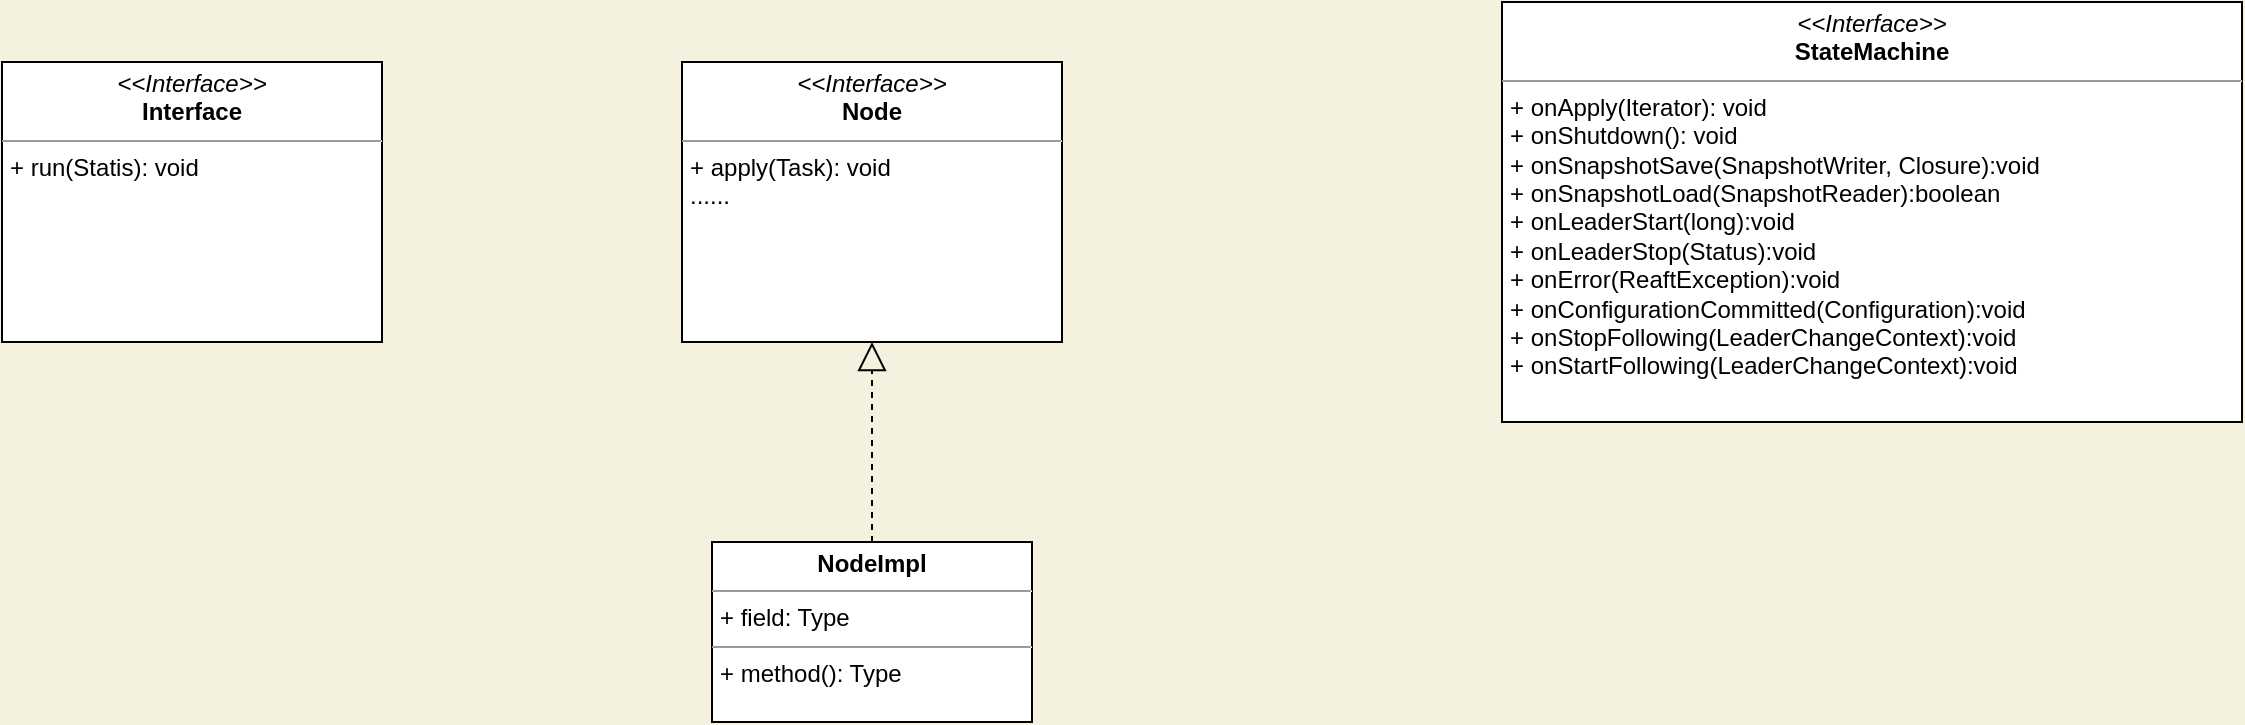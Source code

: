 <mxfile version="14.1.8" type="github" pages="3">
  <diagram id="SvszWPp6BmuoYny2FVMA" name="raft服务端">
    <mxGraphModel dx="2489" dy="762" grid="1" gridSize="10" guides="1" tooltips="1" connect="1" arrows="1" fold="1" page="1" pageScale="1" pageWidth="827" pageHeight="1169" background="#F4F1DE" math="0" shadow="0">
      <root>
        <mxCell id="0" />
        <mxCell id="1" parent="0" />
        <mxCell id="PMiv6AxNNTLqM1Qdg4m4-1" value="&lt;p style=&quot;margin: 0px ; margin-top: 4px ; text-align: center&quot;&gt;&lt;i&gt;&amp;lt;&amp;lt;Interface&amp;gt;&amp;gt;&lt;/i&gt;&lt;br&gt;&lt;b&gt;StateMachine&lt;/b&gt;&lt;/p&gt;&lt;hr size=&quot;1&quot;&gt;&lt;p style=&quot;margin: 0px ; margin-left: 4px&quot;&gt;+ onApply(Iterator): void&lt;br&gt;+ onShutdown(): void&lt;/p&gt;&lt;p style=&quot;margin: 0px ; margin-left: 4px&quot;&gt;+ onSnapshotSave(SnapshotWriter, Closure):void&lt;/p&gt;&lt;p style=&quot;margin: 0px ; margin-left: 4px&quot;&gt;+ onSnapshotLoad(SnapshotReader):boolean&lt;/p&gt;&lt;p style=&quot;margin: 0px ; margin-left: 4px&quot;&gt;+ onLeaderStart(long):void&lt;/p&gt;&lt;p style=&quot;margin: 0px ; margin-left: 4px&quot;&gt;+ onLeaderStop(Status):void&lt;/p&gt;&lt;p style=&quot;margin: 0px ; margin-left: 4px&quot;&gt;+ onError(ReaftException):void&lt;/p&gt;&lt;p style=&quot;margin: 0px ; margin-left: 4px&quot;&gt;+ onConfigurationCommitted(Configuration):void&lt;/p&gt;&lt;p style=&quot;margin: 0px ; margin-left: 4px&quot;&gt;+ onStopFollowing(LeaderChangeContext):void&lt;/p&gt;&lt;p style=&quot;margin: 0px ; margin-left: 4px&quot;&gt;+ onStartFollowing(LeaderChangeContext):void&lt;/p&gt;&lt;p style=&quot;margin: 0px ; margin-left: 4px&quot;&gt;&lt;br&gt;&lt;/p&gt;" style="verticalAlign=top;align=left;overflow=fill;fontSize=12;fontFamily=Helvetica;html=1;" parent="1" vertex="1">
          <mxGeometry x="160" y="130" width="370" height="210" as="geometry" />
        </mxCell>
        <mxCell id="PMiv6AxNNTLqM1Qdg4m4-2" value="&lt;p style=&quot;margin: 0px ; margin-top: 4px ; text-align: center&quot;&gt;&lt;i&gt;&amp;lt;&amp;lt;Interface&amp;gt;&amp;gt;&lt;/i&gt;&lt;br&gt;&lt;b&gt;Node&lt;/b&gt;&lt;/p&gt;&lt;hr size=&quot;1&quot;&gt;&lt;p style=&quot;margin: 0px ; margin-left: 4px&quot;&gt;+ apply(Task): void&lt;br&gt;&lt;/p&gt;&lt;p style=&quot;margin: 0px ; margin-left: 4px&quot;&gt;......&lt;/p&gt;" style="verticalAlign=top;align=left;overflow=fill;fontSize=12;fontFamily=Helvetica;html=1;" parent="1" vertex="1">
          <mxGeometry x="-250" y="160" width="190" height="140" as="geometry" />
        </mxCell>
        <mxCell id="PMiv6AxNNTLqM1Qdg4m4-3" value="&lt;p style=&quot;margin: 0px ; margin-top: 4px ; text-align: center&quot;&gt;&lt;i&gt;&amp;lt;&amp;lt;Interface&amp;gt;&amp;gt;&lt;/i&gt;&lt;br&gt;&lt;b&gt;Interface&lt;/b&gt;&lt;/p&gt;&lt;hr size=&quot;1&quot;&gt;&lt;p style=&quot;margin: 0px ; margin-left: 4px&quot;&gt;+ run(Statis): void&lt;br&gt;&lt;/p&gt;" style="verticalAlign=top;align=left;overflow=fill;fontSize=12;fontFamily=Helvetica;html=1;" parent="1" vertex="1">
          <mxGeometry x="-590" y="160" width="190" height="140" as="geometry" />
        </mxCell>
        <mxCell id="dmaW7ON4DyQ846MKfVNO-1" value="" style="endArrow=block;dashed=1;endFill=0;endSize=12;html=1;entryX=0.5;entryY=1;entryDx=0;entryDy=0;exitX=0.5;exitY=0;exitDx=0;exitDy=0;" parent="1" source="dmaW7ON4DyQ846MKfVNO-2" target="PMiv6AxNNTLqM1Qdg4m4-2" edge="1">
          <mxGeometry width="160" relative="1" as="geometry">
            <mxPoint x="-155" y="400" as="sourcePoint" />
            <mxPoint x="-90" y="480" as="targetPoint" />
          </mxGeometry>
        </mxCell>
        <mxCell id="dmaW7ON4DyQ846MKfVNO-2" value="&lt;p style=&quot;margin: 0px ; margin-top: 4px ; text-align: center&quot;&gt;&lt;b&gt;NodeImpl&lt;/b&gt;&lt;/p&gt;&lt;hr size=&quot;1&quot;&gt;&lt;p style=&quot;margin: 0px ; margin-left: 4px&quot;&gt;+ field: Type&lt;/p&gt;&lt;hr size=&quot;1&quot;&gt;&lt;p style=&quot;margin: 0px ; margin-left: 4px&quot;&gt;+ method(): Type&lt;/p&gt;" style="verticalAlign=top;align=left;overflow=fill;fontSize=12;fontFamily=Helvetica;html=1;" parent="1" vertex="1">
          <mxGeometry x="-235" y="400" width="160" height="90" as="geometry" />
        </mxCell>
      </root>
    </mxGraphModel>
  </diagram>
  <diagram id="S0G-xTdF6VC9c3XP9lSA" name="时间轮">
    <mxGraphModel dx="1662" dy="762" grid="1" gridSize="10" guides="1" tooltips="1" connect="1" arrows="1" fold="1" page="1" pageScale="1" pageWidth="827" pageHeight="1169" math="0" shadow="0">
      <root>
        <mxCell id="NtZcXIijDvsDamyc0pd3-0" />
        <mxCell id="NtZcXIijDvsDamyc0pd3-1" parent="NtZcXIijDvsDamyc0pd3-0" />
        <mxCell id="KJ_hTyyh4XhcFgmzg7j7-0" value="&lt;p style=&quot;margin: 0px ; margin-top: 4px ; text-align: center&quot;&gt;&lt;b&gt;HashedWheelTimer&lt;/b&gt;&lt;/p&gt;&lt;hr size=&quot;1&quot;&gt;&lt;p style=&quot;margin: 0px ; margin-left: 4px&quot;&gt;+ Worker: Worker&lt;/p&gt;&lt;p style=&quot;margin: 0px ; margin-left: 4px&quot;&gt;+ workerThread: Thread&lt;/p&gt;&lt;p style=&quot;margin: 0px ; margin-left: 4px&quot;&gt;&lt;br&gt;&lt;/p&gt;&lt;p style=&quot;margin: 0px ; margin-left: 4px&quot;&gt;+ INSTANCE_COUNT_LIMIT: AtomicInteger&lt;/p&gt;&lt;p style=&quot;margin: 0px ; margin-left: 4px&quot;&gt;+ warnedTooMantInstances: AtomicBoolean&lt;/p&gt;&lt;p style=&quot;margin: 0px ; margin-left: 4px&quot;&gt;&lt;br&gt;&lt;/p&gt;&lt;p style=&quot;margin: 0px ; margin-left: 4px&quot;&gt;+ workerStateUpdater: AtomicIntegerFieldUpdater&amp;lt;HashedWheelTimer&amp;gt;&lt;/p&gt;&lt;p style=&quot;margin: 0px ; margin-left: 4px&quot;&gt;&lt;br&gt;&lt;/p&gt;&lt;p style=&quot;margin: 0px ; margin-left: 4px&quot;&gt;+ tickDuration: long&lt;/p&gt;&lt;p style=&quot;margin: 0px ; margin-left: 4px&quot;&gt;+ wheel: HashedWheelBucket[]&lt;/p&gt;&lt;p style=&quot;margin: 0px ; margin-left: 4px&quot;&gt;+ mask: int&lt;/p&gt;&lt;p style=&quot;margin: 0px ; margin-left: 4px&quot;&gt;+ startTimeInitialized: CountDownLatch&lt;/p&gt;&lt;p style=&quot;margin: 0px ; margin-left: 4px&quot;&gt;+ timeouts: ConcurrentLinkedQueue&amp;lt;HashedWheelTimeout&amp;gt;&lt;/p&gt;&lt;p style=&quot;margin: 0px ; margin-left: 4px&quot;&gt;+ canceledTimeouts: ConcurrentLinkedQueue&amp;lt;HashedWheelTimeout&amp;gt;&lt;/p&gt;&lt;p style=&quot;margin: 0px ; margin-left: 4px&quot;&gt;+ pendingTImeouts: AtomicLong&lt;/p&gt;&lt;p style=&quot;margin: 0px ; margin-left: 4px&quot;&gt;&lt;br&gt;&lt;/p&gt;&lt;hr size=&quot;1&quot;&gt;&lt;p style=&quot;margin: 0px ; margin-left: 4px&quot;&gt;+ method(): Type&lt;/p&gt;" style="verticalAlign=top;align=left;overflow=fill;fontSize=12;fontFamily=Helvetica;html=1;" parent="NtZcXIijDvsDamyc0pd3-1" vertex="1">
          <mxGeometry x="189" y="210" width="420" height="340" as="geometry" />
        </mxCell>
        <mxCell id="KJ_hTyyh4XhcFgmzg7j7-1" value="&lt;p style=&quot;margin: 0px ; margin-top: 4px ; text-align: center&quot;&gt;&lt;b&gt;HashedWheelBucket&lt;/b&gt;&lt;/p&gt;&lt;hr size=&quot;1&quot;&gt;&lt;p style=&quot;margin: 0px ; margin-left: 4px&quot;&gt;+ field: Type&lt;/p&gt;&lt;hr size=&quot;1&quot;&gt;&lt;p style=&quot;margin: 0px ; margin-left: 4px&quot;&gt;+ method(): Type&lt;/p&gt;" style="verticalAlign=top;align=left;overflow=fill;fontSize=12;fontFamily=Helvetica;html=1;" parent="NtZcXIijDvsDamyc0pd3-1" vertex="1">
          <mxGeometry x="60" y="770" width="160" height="90" as="geometry" />
        </mxCell>
        <mxCell id="KJ_hTyyh4XhcFgmzg7j7-2" value="Use" style="endArrow=open;endSize=12;dashed=1;html=1;exitX=0.5;exitY=1;exitDx=0;exitDy=0;entryX=0.5;entryY=0;entryDx=0;entryDy=0;" parent="NtZcXIijDvsDamyc0pd3-1" source="KJ_hTyyh4XhcFgmzg7j7-0" target="KJ_hTyyh4XhcFgmzg7j7-1" edge="1">
          <mxGeometry width="160" relative="1" as="geometry">
            <mxPoint x="400" y="760" as="sourcePoint" />
            <mxPoint x="560" y="760" as="targetPoint" />
          </mxGeometry>
        </mxCell>
        <mxCell id="KJ_hTyyh4XhcFgmzg7j7-3" value="&lt;p style=&quot;margin: 0px ; margin-top: 4px ; text-align: center&quot;&gt;&lt;b&gt;HashedWheelTimeout&lt;/b&gt;&lt;/p&gt;&lt;hr size=&quot;1&quot;&gt;&lt;p style=&quot;margin: 0px ; margin-left: 4px&quot;&gt;+ field: Type&lt;/p&gt;&lt;hr size=&quot;1&quot;&gt;&lt;p style=&quot;margin: 0px ; margin-left: 4px&quot;&gt;+ method(): Type&lt;/p&gt;" style="verticalAlign=top;align=left;overflow=fill;fontSize=12;fontFamily=Helvetica;html=1;" parent="NtZcXIijDvsDamyc0pd3-1" vertex="1">
          <mxGeometry x="340" y="750" width="340" height="150" as="geometry" />
        </mxCell>
        <mxCell id="KJ_hTyyh4XhcFgmzg7j7-4" value="Use" style="endArrow=open;endSize=12;dashed=1;html=1;exitX=0.5;exitY=1;exitDx=0;exitDy=0;entryX=0.5;entryY=0;entryDx=0;entryDy=0;" parent="NtZcXIijDvsDamyc0pd3-1" source="KJ_hTyyh4XhcFgmzg7j7-0" target="KJ_hTyyh4XhcFgmzg7j7-3" edge="1">
          <mxGeometry width="160" relative="1" as="geometry">
            <mxPoint x="480" y="640" as="sourcePoint" />
            <mxPoint x="640" y="640" as="targetPoint" />
          </mxGeometry>
        </mxCell>
        <mxCell id="KJ_hTyyh4XhcFgmzg7j7-5" value="" style="endArrow=block;dashed=1;endFill=0;endSize=12;html=1;exitX=0.5;exitY=0;exitDx=0;exitDy=0;entryX=0.5;entryY=1;entryDx=0;entryDy=0;" parent="NtZcXIijDvsDamyc0pd3-1" source="KJ_hTyyh4XhcFgmzg7j7-0" target="KJ_hTyyh4XhcFgmzg7j7-6" edge="1">
          <mxGeometry width="160" relative="1" as="geometry">
            <mxPoint x="280" y="110" as="sourcePoint" />
            <mxPoint x="399" y="80" as="targetPoint" />
          </mxGeometry>
        </mxCell>
        <mxCell id="KJ_hTyyh4XhcFgmzg7j7-6" value="&lt;p style=&quot;margin: 0px ; margin-top: 4px ; text-align: center&quot;&gt;&lt;i&gt;&amp;lt;&amp;lt;Interface&amp;gt;&amp;gt;&lt;/i&gt;&lt;br&gt;&lt;b&gt;Timer&lt;/b&gt;&lt;/p&gt;&lt;hr size=&quot;1&quot;&gt;&lt;p style=&quot;margin: 0px ; margin-left: 4px&quot;&gt;+ method1(Type): Type&lt;br&gt;+ method2(Type, Type): Type&lt;/p&gt;" style="verticalAlign=top;align=left;overflow=fill;fontSize=12;fontFamily=Helvetica;html=1;" parent="NtZcXIijDvsDamyc0pd3-1" vertex="1">
          <mxGeometry x="304" y="20" width="190" height="80" as="geometry" />
        </mxCell>
        <mxCell id="oymwngn_trLOPFnUbAz1-0" value="&lt;p style=&quot;margin: 0px ; margin-top: 4px ; text-align: center&quot;&gt;&lt;b&gt;DefaultRaftTimerFactory&lt;/b&gt;&lt;/p&gt;&lt;hr size=&quot;1&quot;&gt;&lt;p style=&quot;margin: 0px ; margin-left: 4px&quot;&gt;+ field: Type&lt;/p&gt;&lt;hr size=&quot;1&quot;&gt;&lt;p style=&quot;margin: 0px ; margin-left: 4px&quot;&gt;+ method(): Type&lt;/p&gt;" style="verticalAlign=top;align=left;overflow=fill;fontSize=12;fontFamily=Helvetica;html=1;" parent="NtZcXIijDvsDamyc0pd3-1" vertex="1">
          <mxGeometry x="790" y="200" width="430" height="300" as="geometry" />
        </mxCell>
      </root>
    </mxGraphModel>
  </diagram>
  <diagram id="MklebalTUYpm1x6j9eQL" name="第 3 页">
    <mxGraphModel dx="1491" dy="1931" grid="1" gridSize="10" guides="1" tooltips="1" connect="1" arrows="1" fold="1" page="1" pageScale="1" pageWidth="827" pageHeight="1169" math="0" shadow="0">
      <root>
        <mxCell id="ZSHhVuRaCj5IEDJPWs7a-0" />
        <mxCell id="ZSHhVuRaCj5IEDJPWs7a-1" parent="ZSHhVuRaCj5IEDJPWs7a-0" />
        <mxCell id="ZSHhVuRaCj5IEDJPWs7a-2" value="" style="rounded=0;whiteSpace=wrap;html=1;" vertex="1" parent="ZSHhVuRaCj5IEDJPWs7a-1">
          <mxGeometry x="90" y="130" width="120" height="60" as="geometry" />
        </mxCell>
        <mxCell id="ZSHhVuRaCj5IEDJPWs7a-3" value="" style="rounded=0;whiteSpace=wrap;html=1;" vertex="1" parent="ZSHhVuRaCj5IEDJPWs7a-1">
          <mxGeometry x="90" y="430" width="120" height="60" as="geometry" />
        </mxCell>
        <mxCell id="ZSHhVuRaCj5IEDJPWs7a-11" style="edgeStyle=orthogonalEdgeStyle;rounded=0;orthogonalLoop=1;jettySize=auto;html=1;exitX=1;exitY=0.5;exitDx=0;exitDy=0;" edge="1" parent="ZSHhVuRaCj5IEDJPWs7a-1" source="ZSHhVuRaCj5IEDJPWs7a-4">
          <mxGeometry relative="1" as="geometry">
            <mxPoint x="750" y="160" as="targetPoint" />
            <Array as="points">
              <mxPoint x="750" y="265" />
            </Array>
          </mxGeometry>
        </mxCell>
        <mxCell id="ZSHhVuRaCj5IEDJPWs7a-14" style="edgeStyle=orthogonalEdgeStyle;rounded=0;orthogonalLoop=1;jettySize=auto;html=1;exitX=1;exitY=0.75;exitDx=0;exitDy=0;entryX=0.505;entryY=-0.004;entryDx=0;entryDy=0;entryPerimeter=0;" edge="1" parent="ZSHhVuRaCj5IEDJPWs7a-1" source="ZSHhVuRaCj5IEDJPWs7a-4" target="ZSHhVuRaCj5IEDJPWs7a-12">
          <mxGeometry relative="1" as="geometry" />
        </mxCell>
        <mxCell id="ZSHhVuRaCj5IEDJPWs7a-15" style="edgeStyle=orthogonalEdgeStyle;rounded=0;orthogonalLoop=1;jettySize=auto;html=1;exitX=1;exitY=0.75;exitDx=0;exitDy=0;entryX=0.544;entryY=1.004;entryDx=0;entryDy=0;entryPerimeter=0;" edge="1" parent="ZSHhVuRaCj5IEDJPWs7a-1" source="ZSHhVuRaCj5IEDJPWs7a-4" target="ZSHhVuRaCj5IEDJPWs7a-13">
          <mxGeometry relative="1" as="geometry">
            <Array as="points">
              <mxPoint x="1283" y="328" />
            </Array>
          </mxGeometry>
        </mxCell>
        <mxCell id="ZSHhVuRaCj5IEDJPWs7a-4" value="Object" style="html=1;" vertex="1" parent="ZSHhVuRaCj5IEDJPWs7a-1">
          <mxGeometry x="450" y="140" width="74" height="250" as="geometry" />
        </mxCell>
        <mxCell id="ZSHhVuRaCj5IEDJPWs7a-5" value="" style="endArrow=none;dashed=1;html=1;dashPattern=1 3;strokeWidth=2;exitX=0.5;exitY=0;exitDx=0;exitDy=0;" edge="1" parent="ZSHhVuRaCj5IEDJPWs7a-1" source="ZSHhVuRaCj5IEDJPWs7a-4">
          <mxGeometry width="50" height="50" relative="1" as="geometry">
            <mxPoint x="460" y="100" as="sourcePoint" />
            <mxPoint x="487" y="-30" as="targetPoint" />
          </mxGeometry>
        </mxCell>
        <mxCell id="ZSHhVuRaCj5IEDJPWs7a-6" value="" style="endArrow=none;dashed=1;html=1;dashPattern=1 3;strokeWidth=2;entryX=0.5;entryY=1;entryDx=0;entryDy=0;" edge="1" parent="ZSHhVuRaCj5IEDJPWs7a-1" target="ZSHhVuRaCj5IEDJPWs7a-4">
          <mxGeometry width="50" height="50" relative="1" as="geometry">
            <mxPoint x="487" y="640" as="sourcePoint" />
            <mxPoint x="470" y="490" as="targetPoint" />
          </mxGeometry>
        </mxCell>
        <mxCell id="ZSHhVuRaCj5IEDJPWs7a-7" value="" style="rounded=0;whiteSpace=wrap;html=1;" vertex="1" parent="ZSHhVuRaCj5IEDJPWs7a-1">
          <mxGeometry x="690" y="10" width="120" height="60" as="geometry" />
        </mxCell>
        <mxCell id="ZSHhVuRaCj5IEDJPWs7a-8" value="" style="rounded=0;whiteSpace=wrap;html=1;" vertex="1" parent="ZSHhVuRaCj5IEDJPWs7a-1">
          <mxGeometry x="690" y="80" width="120" height="60" as="geometry" />
        </mxCell>
        <mxCell id="ZSHhVuRaCj5IEDJPWs7a-12" value="frame" style="shape=umlFrame;whiteSpace=wrap;html=1;" vertex="1" parent="ZSHhVuRaCj5IEDJPWs7a-1">
          <mxGeometry x="560" y="430" width="410" height="270" as="geometry" />
        </mxCell>
        <mxCell id="ZSHhVuRaCj5IEDJPWs7a-13" value="frame" style="shape=umlFrame;whiteSpace=wrap;html=1;" vertex="1" parent="ZSHhVuRaCj5IEDJPWs7a-1">
          <mxGeometry x="1060" width="410" height="270" as="geometry" />
        </mxCell>
        <mxCell id="ZSHhVuRaCj5IEDJPWs7a-22" style="edgeStyle=orthogonalEdgeStyle;rounded=0;orthogonalLoop=1;jettySize=auto;html=1;entryX=0;entryY=0.5;entryDx=0;entryDy=0;" edge="1" parent="ZSHhVuRaCj5IEDJPWs7a-1" source="ZSHhVuRaCj5IEDJPWs7a-17" target="ZSHhVuRaCj5IEDJPWs7a-4">
          <mxGeometry relative="1" as="geometry" />
        </mxCell>
        <mxCell id="ZSHhVuRaCj5IEDJPWs7a-17" value="ip:port/app/server-path/detail-path" style="text;html=1;align=center;verticalAlign=middle;resizable=0;points=[];autosize=1;" vertex="1" parent="ZSHhVuRaCj5IEDJPWs7a-1">
          <mxGeometry x="210" y="255" width="200" height="20" as="geometry" />
        </mxCell>
        <mxCell id="ZSHhVuRaCj5IEDJPWs7a-18" value="机构id" style="text;html=1;align=center;verticalAlign=middle;resizable=0;points=[];autosize=1;" vertex="1" parent="ZSHhVuRaCj5IEDJPWs7a-1">
          <mxGeometry x="240" y="275" width="50" height="20" as="geometry" />
        </mxCell>
        <mxCell id="ZSHhVuRaCj5IEDJPWs7a-19" value="微服务标识" style="text;html=1;align=center;verticalAlign=middle;resizable=0;points=[];autosize=1;" vertex="1" parent="ZSHhVuRaCj5IEDJPWs7a-1">
          <mxGeometry x="270" y="235" width="80" height="20" as="geometry" />
        </mxCell>
        <mxCell id="ZSHhVuRaCj5IEDJPWs7a-21" value="具体请求路径" style="text;html=1;align=center;verticalAlign=middle;resizable=0;points=[];autosize=1;" vertex="1" parent="ZSHhVuRaCj5IEDJPWs7a-1">
          <mxGeometry x="340" y="275" width="90" height="20" as="geometry" />
        </mxCell>
      </root>
    </mxGraphModel>
  </diagram>
</mxfile>
